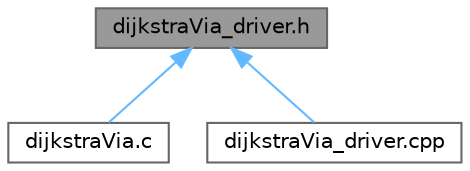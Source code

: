 digraph "dijkstraVia_driver.h"
{
 // LATEX_PDF_SIZE
  bgcolor="transparent";
  edge [fontname=Helvetica,fontsize=10,labelfontname=Helvetica,labelfontsize=10];
  node [fontname=Helvetica,fontsize=10,shape=box,height=0.2,width=0.4];
  Node1 [id="Node000001",label="dijkstraVia_driver.h",height=0.2,width=0.4,color="gray40", fillcolor="grey60", style="filled", fontcolor="black",tooltip=" "];
  Node1 -> Node2 [id="edge1_Node000001_Node000002",dir="back",color="steelblue1",style="solid",tooltip=" "];
  Node2 [id="Node000002",label="dijkstraVia.c",height=0.2,width=0.4,color="grey40", fillcolor="white", style="filled",URL="$dijkstraVia_8c.html",tooltip=" "];
  Node1 -> Node3 [id="edge2_Node000001_Node000003",dir="back",color="steelblue1",style="solid",tooltip=" "];
  Node3 [id="Node000003",label="dijkstraVia_driver.cpp",height=0.2,width=0.4,color="grey40", fillcolor="white", style="filled",URL="$dijkstraVia__driver_8cpp.html",tooltip=" "];
}
